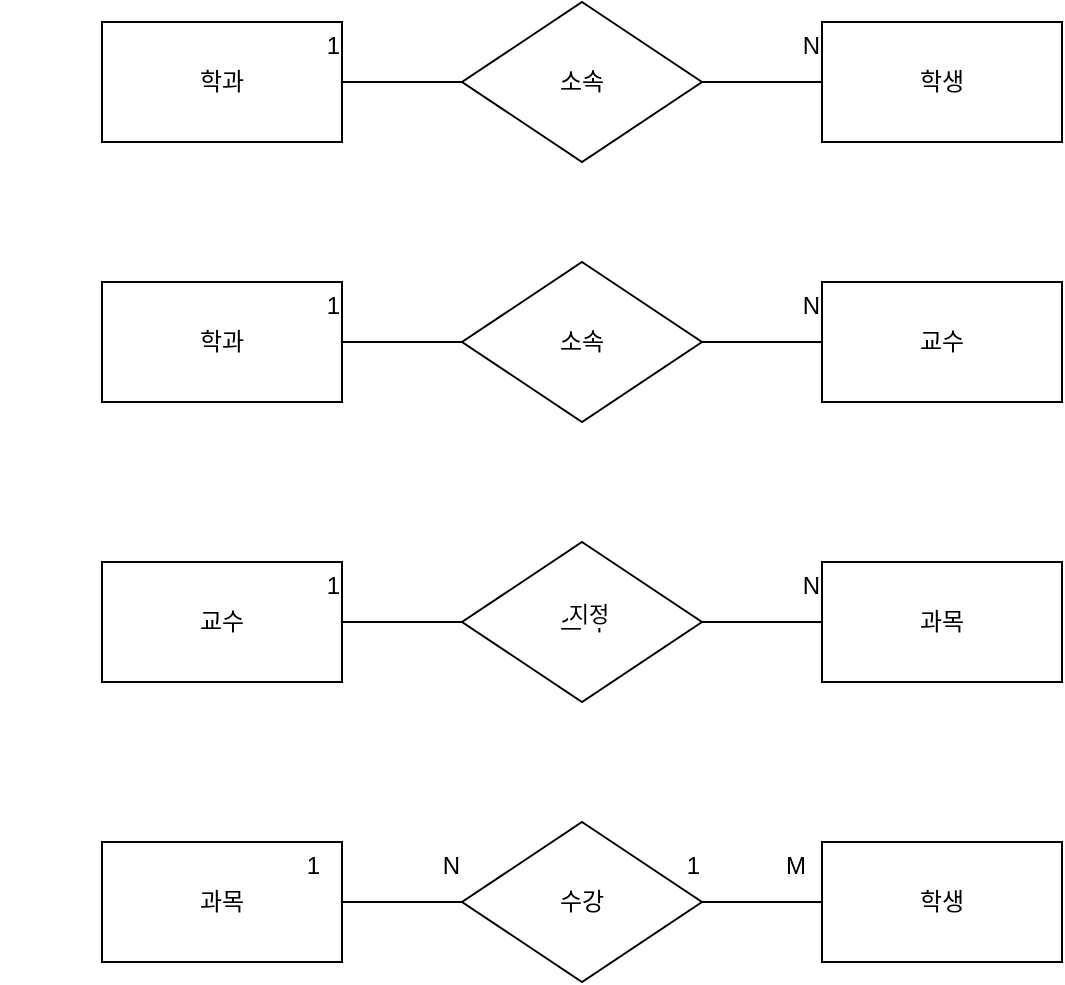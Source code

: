 <mxfile version="21.6.1" type="github">
  <diagram name="페이지-1" id="OtSnZ7Fpmzid03wB0cTe">
    <mxGraphModel dx="1516" dy="799" grid="1" gridSize="10" guides="1" tooltips="1" connect="1" arrows="1" fold="1" page="1" pageScale="1" pageWidth="827" pageHeight="1169" math="0" shadow="0">
      <root>
        <mxCell id="0" />
        <mxCell id="1" parent="0" />
        <mxCell id="ooQJDoGlYzg7XLQ-L7oZ-1" value="학과" style="rounded=0;whiteSpace=wrap;html=1;" vertex="1" parent="1">
          <mxGeometry x="10" y="120" width="120" height="60" as="geometry" />
        </mxCell>
        <mxCell id="ooQJDoGlYzg7XLQ-L7oZ-2" value="소속" style="rhombus;whiteSpace=wrap;html=1;" vertex="1" parent="1">
          <mxGeometry x="190" y="110" width="120" height="80" as="geometry" />
        </mxCell>
        <mxCell id="ooQJDoGlYzg7XLQ-L7oZ-3" value="학생" style="rounded=0;whiteSpace=wrap;html=1;" vertex="1" parent="1">
          <mxGeometry x="370" y="120" width="120" height="60" as="geometry" />
        </mxCell>
        <mxCell id="ooQJDoGlYzg7XLQ-L7oZ-4" value="" style="endArrow=none;html=1;rounded=0;exitX=1;exitY=0.5;exitDx=0;exitDy=0;entryX=0;entryY=0.5;entryDx=0;entryDy=0;" edge="1" parent="1" source="ooQJDoGlYzg7XLQ-L7oZ-1" target="ooQJDoGlYzg7XLQ-L7oZ-2">
          <mxGeometry width="50" height="50" relative="1" as="geometry">
            <mxPoint x="230" y="320" as="sourcePoint" />
            <mxPoint x="280" y="270" as="targetPoint" />
            <Array as="points" />
          </mxGeometry>
        </mxCell>
        <mxCell id="ooQJDoGlYzg7XLQ-L7oZ-6" value="" style="endArrow=none;html=1;rounded=0;entryX=1;entryY=0.5;entryDx=0;entryDy=0;exitX=0;exitY=0.5;exitDx=0;exitDy=0;" edge="1" parent="1" source="ooQJDoGlYzg7XLQ-L7oZ-3" target="ooQJDoGlYzg7XLQ-L7oZ-2">
          <mxGeometry width="50" height="50" relative="1" as="geometry">
            <mxPoint x="230" y="320" as="sourcePoint" />
            <mxPoint x="280" y="270" as="targetPoint" />
          </mxGeometry>
        </mxCell>
        <mxCell id="ooQJDoGlYzg7XLQ-L7oZ-14" value="" style="endArrow=none;html=1;rounded=0;opacity=0;" edge="1" parent="1">
          <mxGeometry relative="1" as="geometry">
            <mxPoint x="-30" y="140" as="sourcePoint" />
            <mxPoint x="130" y="140" as="targetPoint" />
          </mxGeometry>
        </mxCell>
        <mxCell id="ooQJDoGlYzg7XLQ-L7oZ-15" value="1" style="resizable=0;html=1;whiteSpace=wrap;align=right;verticalAlign=bottom;" connectable="0" vertex="1" parent="ooQJDoGlYzg7XLQ-L7oZ-14">
          <mxGeometry x="1" relative="1" as="geometry" />
        </mxCell>
        <mxCell id="ooQJDoGlYzg7XLQ-L7oZ-16" value="" style="endArrow=none;html=1;rounded=0;opacity=0;" edge="1" parent="1">
          <mxGeometry relative="1" as="geometry">
            <mxPoint x="230" y="140" as="sourcePoint" />
            <mxPoint x="390" y="140" as="targetPoint" />
          </mxGeometry>
        </mxCell>
        <mxCell id="ooQJDoGlYzg7XLQ-L7oZ-17" value="N" style="resizable=0;html=1;whiteSpace=wrap;align=right;verticalAlign=bottom;" connectable="0" vertex="1" parent="ooQJDoGlYzg7XLQ-L7oZ-16">
          <mxGeometry x="1" relative="1" as="geometry">
            <mxPoint x="-20" as="offset" />
          </mxGeometry>
        </mxCell>
        <mxCell id="ooQJDoGlYzg7XLQ-L7oZ-19" value="학과" style="rounded=0;whiteSpace=wrap;html=1;" vertex="1" parent="1">
          <mxGeometry x="10" y="250" width="120" height="60" as="geometry" />
        </mxCell>
        <mxCell id="ooQJDoGlYzg7XLQ-L7oZ-20" value="소속" style="rhombus;whiteSpace=wrap;html=1;" vertex="1" parent="1">
          <mxGeometry x="190" y="240" width="120" height="80" as="geometry" />
        </mxCell>
        <mxCell id="ooQJDoGlYzg7XLQ-L7oZ-21" value="교수" style="rounded=0;whiteSpace=wrap;html=1;" vertex="1" parent="1">
          <mxGeometry x="370" y="250" width="120" height="60" as="geometry" />
        </mxCell>
        <mxCell id="ooQJDoGlYzg7XLQ-L7oZ-22" value="" style="endArrow=none;html=1;rounded=0;exitX=1;exitY=0.5;exitDx=0;exitDy=0;entryX=0;entryY=0.5;entryDx=0;entryDy=0;" edge="1" parent="1" source="ooQJDoGlYzg7XLQ-L7oZ-19" target="ooQJDoGlYzg7XLQ-L7oZ-20">
          <mxGeometry width="50" height="50" relative="1" as="geometry">
            <mxPoint x="230" y="450" as="sourcePoint" />
            <mxPoint x="280" y="400" as="targetPoint" />
            <Array as="points" />
          </mxGeometry>
        </mxCell>
        <mxCell id="ooQJDoGlYzg7XLQ-L7oZ-23" value="" style="endArrow=none;html=1;rounded=0;entryX=1;entryY=0.5;entryDx=0;entryDy=0;exitX=0;exitY=0.5;exitDx=0;exitDy=0;" edge="1" parent="1" source="ooQJDoGlYzg7XLQ-L7oZ-21" target="ooQJDoGlYzg7XLQ-L7oZ-20">
          <mxGeometry width="50" height="50" relative="1" as="geometry">
            <mxPoint x="230" y="450" as="sourcePoint" />
            <mxPoint x="280" y="400" as="targetPoint" />
          </mxGeometry>
        </mxCell>
        <mxCell id="ooQJDoGlYzg7XLQ-L7oZ-24" value="" style="endArrow=none;html=1;rounded=0;opacity=0;" edge="1" parent="1">
          <mxGeometry relative="1" as="geometry">
            <mxPoint x="-30" y="290" as="sourcePoint" />
            <mxPoint x="130" y="290" as="targetPoint" />
          </mxGeometry>
        </mxCell>
        <mxCell id="ooQJDoGlYzg7XLQ-L7oZ-25" value="1" style="resizable=0;html=1;whiteSpace=wrap;align=right;verticalAlign=bottom;" connectable="0" vertex="1" parent="ooQJDoGlYzg7XLQ-L7oZ-24">
          <mxGeometry x="1" relative="1" as="geometry">
            <mxPoint y="-20" as="offset" />
          </mxGeometry>
        </mxCell>
        <mxCell id="ooQJDoGlYzg7XLQ-L7oZ-26" value="" style="endArrow=none;html=1;rounded=0;opacity=0;" edge="1" parent="1">
          <mxGeometry relative="1" as="geometry">
            <mxPoint x="230" y="270" as="sourcePoint" />
            <mxPoint x="390" y="270" as="targetPoint" />
          </mxGeometry>
        </mxCell>
        <mxCell id="ooQJDoGlYzg7XLQ-L7oZ-27" value="N" style="resizable=0;html=1;whiteSpace=wrap;align=right;verticalAlign=bottom;" connectable="0" vertex="1" parent="ooQJDoGlYzg7XLQ-L7oZ-26">
          <mxGeometry x="1" relative="1" as="geometry">
            <mxPoint x="-20" as="offset" />
          </mxGeometry>
        </mxCell>
        <mxCell id="ooQJDoGlYzg7XLQ-L7oZ-28" value="교수" style="rounded=0;whiteSpace=wrap;html=1;" vertex="1" parent="1">
          <mxGeometry x="10" y="390" width="120" height="60" as="geometry" />
        </mxCell>
        <mxCell id="ooQJDoGlYzg7XLQ-L7oZ-29" value="소속" style="rhombus;whiteSpace=wrap;html=1;" vertex="1" parent="1">
          <mxGeometry x="190" y="380" width="120" height="80" as="geometry" />
        </mxCell>
        <mxCell id="ooQJDoGlYzg7XLQ-L7oZ-30" value="과목" style="rounded=0;whiteSpace=wrap;html=1;" vertex="1" parent="1">
          <mxGeometry x="370" y="390" width="120" height="60" as="geometry" />
        </mxCell>
        <mxCell id="ooQJDoGlYzg7XLQ-L7oZ-31" value="" style="endArrow=none;html=1;rounded=0;exitX=1;exitY=0.5;exitDx=0;exitDy=0;entryX=0;entryY=0.5;entryDx=0;entryDy=0;" edge="1" parent="1" source="ooQJDoGlYzg7XLQ-L7oZ-28" target="ooQJDoGlYzg7XLQ-L7oZ-29">
          <mxGeometry width="50" height="50" relative="1" as="geometry">
            <mxPoint x="230" y="590" as="sourcePoint" />
            <mxPoint x="280" y="540" as="targetPoint" />
            <Array as="points" />
          </mxGeometry>
        </mxCell>
        <mxCell id="ooQJDoGlYzg7XLQ-L7oZ-32" value="" style="endArrow=none;html=1;rounded=0;entryX=1;entryY=0.5;entryDx=0;entryDy=0;exitX=0;exitY=0.5;exitDx=0;exitDy=0;" edge="1" parent="1" source="ooQJDoGlYzg7XLQ-L7oZ-30" target="ooQJDoGlYzg7XLQ-L7oZ-29">
          <mxGeometry width="50" height="50" relative="1" as="geometry">
            <mxPoint x="230" y="590" as="sourcePoint" />
            <mxPoint x="280" y="540" as="targetPoint" />
          </mxGeometry>
        </mxCell>
        <mxCell id="ooQJDoGlYzg7XLQ-L7oZ-33" value="" style="endArrow=none;html=1;rounded=0;opacity=0;" edge="1" parent="1">
          <mxGeometry relative="1" as="geometry">
            <mxPoint x="-30" y="410" as="sourcePoint" />
            <mxPoint x="130" y="410" as="targetPoint" />
          </mxGeometry>
        </mxCell>
        <mxCell id="ooQJDoGlYzg7XLQ-L7oZ-34" value="1" style="resizable=0;html=1;whiteSpace=wrap;align=right;verticalAlign=bottom;" connectable="0" vertex="1" parent="ooQJDoGlYzg7XLQ-L7oZ-33">
          <mxGeometry x="1" relative="1" as="geometry" />
        </mxCell>
        <mxCell id="ooQJDoGlYzg7XLQ-L7oZ-35" value="" style="endArrow=none;html=1;rounded=0;opacity=0;" edge="1" parent="1">
          <mxGeometry relative="1" as="geometry">
            <mxPoint x="230" y="410" as="sourcePoint" />
            <mxPoint x="390" y="410" as="targetPoint" />
          </mxGeometry>
        </mxCell>
        <mxCell id="ooQJDoGlYzg7XLQ-L7oZ-36" value="N" style="resizable=0;html=1;whiteSpace=wrap;align=right;verticalAlign=bottom;" connectable="0" vertex="1" parent="ooQJDoGlYzg7XLQ-L7oZ-35">
          <mxGeometry x="1" relative="1" as="geometry">
            <mxPoint x="-20" as="offset" />
          </mxGeometry>
        </mxCell>
        <mxCell id="ooQJDoGlYzg7XLQ-L7oZ-37" value="지정" style="edgeLabel;html=1;align=center;verticalAlign=middle;resizable=0;points=[];" vertex="1" connectable="0" parent="ooQJDoGlYzg7XLQ-L7oZ-35">
          <mxGeometry x="-0.704" y="-6" relative="1" as="geometry">
            <mxPoint x="-1" as="offset" />
          </mxGeometry>
        </mxCell>
        <mxCell id="ooQJDoGlYzg7XLQ-L7oZ-39" value="수강" style="rhombus;whiteSpace=wrap;html=1;" vertex="1" parent="1">
          <mxGeometry x="190" y="520" width="120" height="80" as="geometry" />
        </mxCell>
        <mxCell id="ooQJDoGlYzg7XLQ-L7oZ-40" value="학생" style="rounded=0;whiteSpace=wrap;html=1;" vertex="1" parent="1">
          <mxGeometry x="370" y="530" width="120" height="60" as="geometry" />
        </mxCell>
        <mxCell id="ooQJDoGlYzg7XLQ-L7oZ-41" value="" style="endArrow=none;html=1;rounded=0;exitX=1;exitY=0.5;exitDx=0;exitDy=0;entryX=0;entryY=0.5;entryDx=0;entryDy=0;" edge="1" parent="1" source="ooQJDoGlYzg7XLQ-L7oZ-38" target="ooQJDoGlYzg7XLQ-L7oZ-39">
          <mxGeometry width="50" height="50" relative="1" as="geometry">
            <mxPoint x="230" y="730" as="sourcePoint" />
            <mxPoint x="280" y="680" as="targetPoint" />
            <Array as="points" />
          </mxGeometry>
        </mxCell>
        <mxCell id="ooQJDoGlYzg7XLQ-L7oZ-42" value="" style="endArrow=none;html=1;rounded=0;entryX=1;entryY=0.5;entryDx=0;entryDy=0;exitX=0;exitY=0.5;exitDx=0;exitDy=0;" edge="1" parent="1" source="ooQJDoGlYzg7XLQ-L7oZ-40" target="ooQJDoGlYzg7XLQ-L7oZ-39">
          <mxGeometry width="50" height="50" relative="1" as="geometry">
            <mxPoint x="230" y="730" as="sourcePoint" />
            <mxPoint x="280" y="680" as="targetPoint" />
          </mxGeometry>
        </mxCell>
        <mxCell id="ooQJDoGlYzg7XLQ-L7oZ-43" value="" style="endArrow=none;html=1;rounded=0;opacity=0;" edge="1" parent="1" source="ooQJDoGlYzg7XLQ-L7oZ-38">
          <mxGeometry relative="1" as="geometry">
            <mxPoint x="-30" y="550" as="sourcePoint" />
            <mxPoint x="130" y="550" as="targetPoint" />
          </mxGeometry>
        </mxCell>
        <mxCell id="ooQJDoGlYzg7XLQ-L7oZ-45" value="" style="endArrow=none;html=1;rounded=0;opacity=0;" edge="1" parent="1">
          <mxGeometry relative="1" as="geometry">
            <mxPoint x="230" y="550" as="sourcePoint" />
            <mxPoint x="390" y="550" as="targetPoint" />
          </mxGeometry>
        </mxCell>
        <mxCell id="ooQJDoGlYzg7XLQ-L7oZ-49" value="" style="endArrow=none;html=1;rounded=0;opacity=0;" edge="1" parent="1" target="ooQJDoGlYzg7XLQ-L7oZ-38">
          <mxGeometry relative="1" as="geometry">
            <mxPoint x="-30" y="550" as="sourcePoint" />
            <mxPoint x="130" y="550" as="targetPoint" />
          </mxGeometry>
        </mxCell>
        <mxCell id="ooQJDoGlYzg7XLQ-L7oZ-38" value="과목" style="rounded=0;whiteSpace=wrap;html=1;" vertex="1" parent="1">
          <mxGeometry x="10" y="530" width="120" height="60" as="geometry" />
        </mxCell>
        <mxCell id="ooQJDoGlYzg7XLQ-L7oZ-53" value="" style="endArrow=none;html=1;rounded=0;opacity=0;" edge="1" parent="1">
          <mxGeometry relative="1" as="geometry">
            <mxPoint x="110" y="550" as="sourcePoint" />
            <mxPoint x="370" y="550" as="targetPoint" />
            <Array as="points">
              <mxPoint x="250" y="550" />
            </Array>
          </mxGeometry>
        </mxCell>
        <mxCell id="ooQJDoGlYzg7XLQ-L7oZ-54" value="M" style="resizable=0;html=1;whiteSpace=wrap;align=left;verticalAlign=bottom;" connectable="0" vertex="1" parent="ooQJDoGlYzg7XLQ-L7oZ-53">
          <mxGeometry x="-1" relative="1" as="geometry">
            <mxPoint x="240" as="offset" />
          </mxGeometry>
        </mxCell>
        <mxCell id="ooQJDoGlYzg7XLQ-L7oZ-55" value="N" style="resizable=0;html=1;whiteSpace=wrap;align=right;verticalAlign=bottom;" connectable="0" vertex="1" parent="ooQJDoGlYzg7XLQ-L7oZ-53">
          <mxGeometry x="1" relative="1" as="geometry">
            <mxPoint x="-180" as="offset" />
          </mxGeometry>
        </mxCell>
        <mxCell id="ooQJDoGlYzg7XLQ-L7oZ-56" value="" style="endArrow=none;html=1;rounded=0;opacity=0;" edge="1" parent="1">
          <mxGeometry relative="1" as="geometry">
            <mxPoint x="-40" y="550" as="sourcePoint" />
            <mxPoint x="120" y="550" as="targetPoint" />
            <Array as="points">
              <mxPoint x="50" y="550" />
            </Array>
          </mxGeometry>
        </mxCell>
        <mxCell id="ooQJDoGlYzg7XLQ-L7oZ-57" value="1" style="resizable=0;html=1;whiteSpace=wrap;align=right;verticalAlign=bottom;" connectable="0" vertex="1" parent="ooQJDoGlYzg7XLQ-L7oZ-56">
          <mxGeometry x="1" relative="1" as="geometry" />
        </mxCell>
        <mxCell id="ooQJDoGlYzg7XLQ-L7oZ-58" value="" style="endArrow=none;html=1;rounded=0;opacity=0;" edge="1" parent="1">
          <mxGeometry relative="1" as="geometry">
            <mxPoint x="150" y="550" as="sourcePoint" />
            <mxPoint x="310" y="550" as="targetPoint" />
          </mxGeometry>
        </mxCell>
        <mxCell id="ooQJDoGlYzg7XLQ-L7oZ-59" value="1" style="resizable=0;html=1;whiteSpace=wrap;align=right;verticalAlign=bottom;" connectable="0" vertex="1" parent="ooQJDoGlYzg7XLQ-L7oZ-58">
          <mxGeometry x="1" relative="1" as="geometry" />
        </mxCell>
      </root>
    </mxGraphModel>
  </diagram>
</mxfile>
